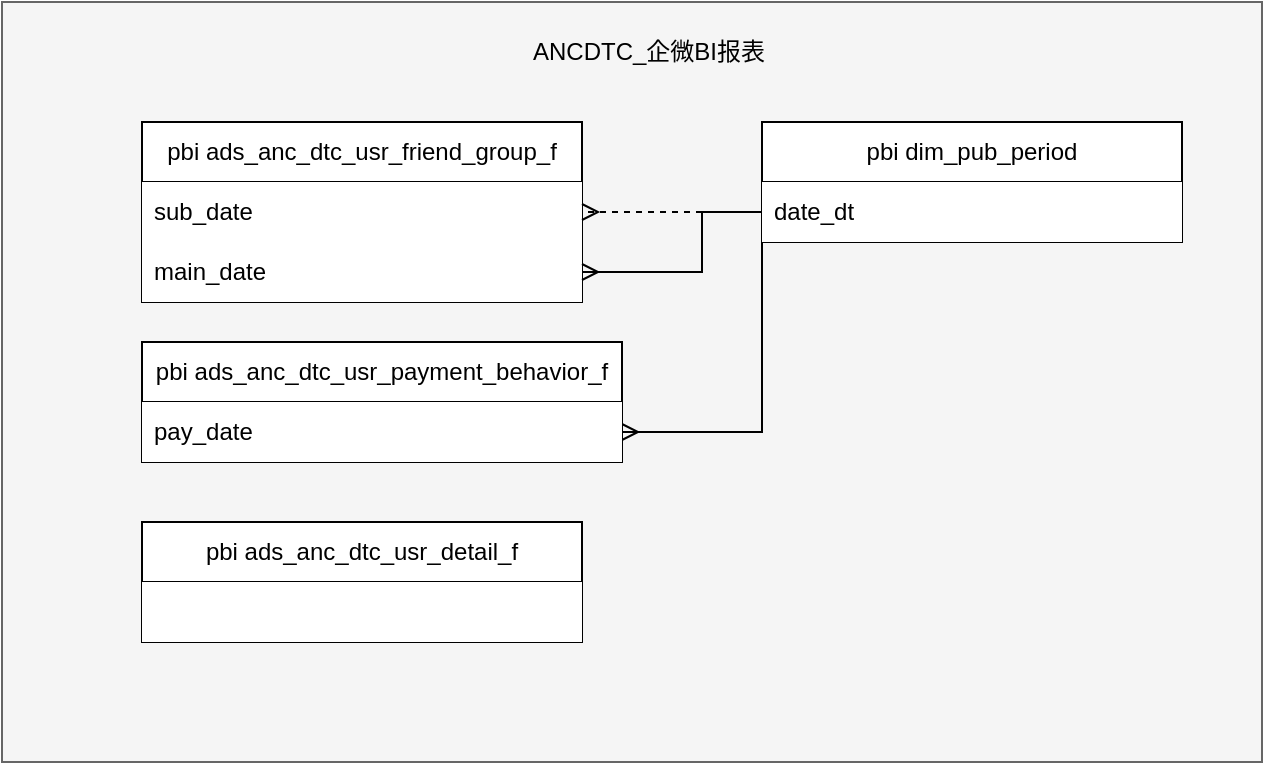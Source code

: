 <mxfile version="22.1.11" type="github">
  <diagram name="第 1 页" id="drm210ZBPeyTYQUE-qNu">
    <mxGraphModel dx="780" dy="395" grid="1" gridSize="10" guides="1" tooltips="1" connect="1" arrows="1" fold="1" page="1" pageScale="1" pageWidth="827" pageHeight="1169" math="0" shadow="0">
      <root>
        <mxCell id="0" />
        <mxCell id="1" parent="0" />
        <mxCell id="q5e8g41j2nHihL5ImuEf-1" value="" style="rounded=0;whiteSpace=wrap;html=1;fillColor=#f5f5f5;fontColor=#333333;strokeColor=#666666;" vertex="1" parent="1">
          <mxGeometry x="40" y="40" width="630" height="380" as="geometry" />
        </mxCell>
        <mxCell id="q5e8g41j2nHihL5ImuEf-2" value="pbi ads_anc_dtc_usr_friend_group_f" style="swimlane;fontStyle=0;childLayout=stackLayout;horizontal=1;startSize=30;horizontalStack=0;resizeParent=1;resizeParentMax=0;resizeLast=0;collapsible=1;marginBottom=0;whiteSpace=wrap;html=1;" vertex="1" parent="1">
          <mxGeometry x="110" y="100" width="220" height="90" as="geometry" />
        </mxCell>
        <mxCell id="q5e8g41j2nHihL5ImuEf-28" value="sub_date" style="text;strokeColor=none;fillColor=default;align=left;verticalAlign=middle;spacingLeft=4;spacingRight=4;overflow=hidden;points=[[0,0.5],[1,0.5]];portConstraint=eastwest;rotatable=0;whiteSpace=wrap;html=1;" vertex="1" parent="q5e8g41j2nHihL5ImuEf-2">
          <mxGeometry y="30" width="220" height="30" as="geometry" />
        </mxCell>
        <mxCell id="q5e8g41j2nHihL5ImuEf-3" value="main_date" style="text;strokeColor=none;fillColor=default;align=left;verticalAlign=middle;spacingLeft=4;spacingRight=4;overflow=hidden;points=[[0,0.5],[1,0.5]];portConstraint=eastwest;rotatable=0;whiteSpace=wrap;html=1;" vertex="1" parent="q5e8g41j2nHihL5ImuEf-2">
          <mxGeometry y="60" width="220" height="30" as="geometry" />
        </mxCell>
        <mxCell id="q5e8g41j2nHihL5ImuEf-37" style="edgeStyle=orthogonalEdgeStyle;rounded=0;orthogonalLoop=1;jettySize=auto;html=1;exitX=0;exitY=1;exitDx=0;exitDy=0;entryX=1;entryY=0.5;entryDx=0;entryDy=0;endArrow=ERmany;endFill=0;" edge="1" parent="1" source="q5e8g41j2nHihL5ImuEf-4" target="q5e8g41j2nHihL5ImuEf-33">
          <mxGeometry relative="1" as="geometry" />
        </mxCell>
        <mxCell id="q5e8g41j2nHihL5ImuEf-4" value="pbi dim_pub_period" style="swimlane;fontStyle=0;childLayout=stackLayout;horizontal=1;startSize=30;horizontalStack=0;resizeParent=1;resizeParentMax=0;resizeLast=0;collapsible=1;marginBottom=0;whiteSpace=wrap;html=1;" vertex="1" parent="1">
          <mxGeometry x="420" y="100" width="210" height="60" as="geometry" />
        </mxCell>
        <mxCell id="q5e8g41j2nHihL5ImuEf-5" value="date_dt" style="text;align=left;verticalAlign=middle;spacingLeft=4;spacingRight=4;overflow=hidden;points=[[0,0.5],[1,0.5]];portConstraint=eastwest;rotatable=0;whiteSpace=wrap;html=1;fillColor=default;" vertex="1" parent="q5e8g41j2nHihL5ImuEf-4">
          <mxGeometry y="30" width="210" height="30" as="geometry" />
        </mxCell>
        <mxCell id="q5e8g41j2nHihL5ImuEf-6" style="edgeStyle=orthogonalEdgeStyle;rounded=0;orthogonalLoop=1;jettySize=auto;html=1;exitX=0;exitY=0.5;exitDx=0;exitDy=0;entryX=1;entryY=0.5;entryDx=0;entryDy=0;endArrow=ERmany;endFill=0;" edge="1" parent="1" source="q5e8g41j2nHihL5ImuEf-5" target="q5e8g41j2nHihL5ImuEf-3">
          <mxGeometry relative="1" as="geometry">
            <Array as="points">
              <mxPoint x="390" y="175" />
            </Array>
          </mxGeometry>
        </mxCell>
        <mxCell id="q5e8g41j2nHihL5ImuEf-7" value="ANCDTC_企微BI报表" style="text;html=1;strokeColor=none;fillColor=none;align=center;verticalAlign=middle;whiteSpace=wrap;rounded=0;" vertex="1" parent="1">
          <mxGeometry x="297" y="50" width="133" height="30" as="geometry" />
        </mxCell>
        <mxCell id="q5e8g41j2nHihL5ImuEf-31" style="edgeStyle=orthogonalEdgeStyle;rounded=0;orthogonalLoop=1;jettySize=auto;html=1;exitX=0;exitY=0.5;exitDx=0;exitDy=0;entryX=1;entryY=0.5;entryDx=0;entryDy=0;endArrow=ERmany;endFill=0;dashed=1;" edge="1" parent="1" source="q5e8g41j2nHihL5ImuEf-5" target="q5e8g41j2nHihL5ImuEf-28">
          <mxGeometry relative="1" as="geometry" />
        </mxCell>
        <mxCell id="q5e8g41j2nHihL5ImuEf-32" value="pbi ads_anc_dtc_usr_payment_behavior_f" style="swimlane;fontStyle=0;childLayout=stackLayout;horizontal=1;startSize=30;horizontalStack=0;resizeParent=1;resizeParentMax=0;resizeLast=0;collapsible=1;marginBottom=0;whiteSpace=wrap;html=1;" vertex="1" parent="1">
          <mxGeometry x="110" y="210" width="240" height="60" as="geometry" />
        </mxCell>
        <mxCell id="q5e8g41j2nHihL5ImuEf-33" value="pay_date" style="text;strokeColor=none;fillColor=default;align=left;verticalAlign=middle;spacingLeft=4;spacingRight=4;overflow=hidden;points=[[0,0.5],[1,0.5]];portConstraint=eastwest;rotatable=0;whiteSpace=wrap;html=1;" vertex="1" parent="q5e8g41j2nHihL5ImuEf-32">
          <mxGeometry y="30" width="240" height="30" as="geometry" />
        </mxCell>
        <mxCell id="q5e8g41j2nHihL5ImuEf-38" value="pbi ads_anc_dtc_usr_detail_f" style="swimlane;fontStyle=0;childLayout=stackLayout;horizontal=1;startSize=30;horizontalStack=0;resizeParent=1;resizeParentMax=0;resizeLast=0;collapsible=1;marginBottom=0;whiteSpace=wrap;html=1;" vertex="1" parent="1">
          <mxGeometry x="110" y="300" width="220" height="60" as="geometry" />
        </mxCell>
        <mxCell id="q5e8g41j2nHihL5ImuEf-39" value="" style="text;strokeColor=none;fillColor=default;align=left;verticalAlign=middle;spacingLeft=4;spacingRight=4;overflow=hidden;points=[[0,0.5],[1,0.5]];portConstraint=eastwest;rotatable=0;whiteSpace=wrap;html=1;" vertex="1" parent="q5e8g41j2nHihL5ImuEf-38">
          <mxGeometry y="30" width="220" height="30" as="geometry" />
        </mxCell>
      </root>
    </mxGraphModel>
  </diagram>
</mxfile>
